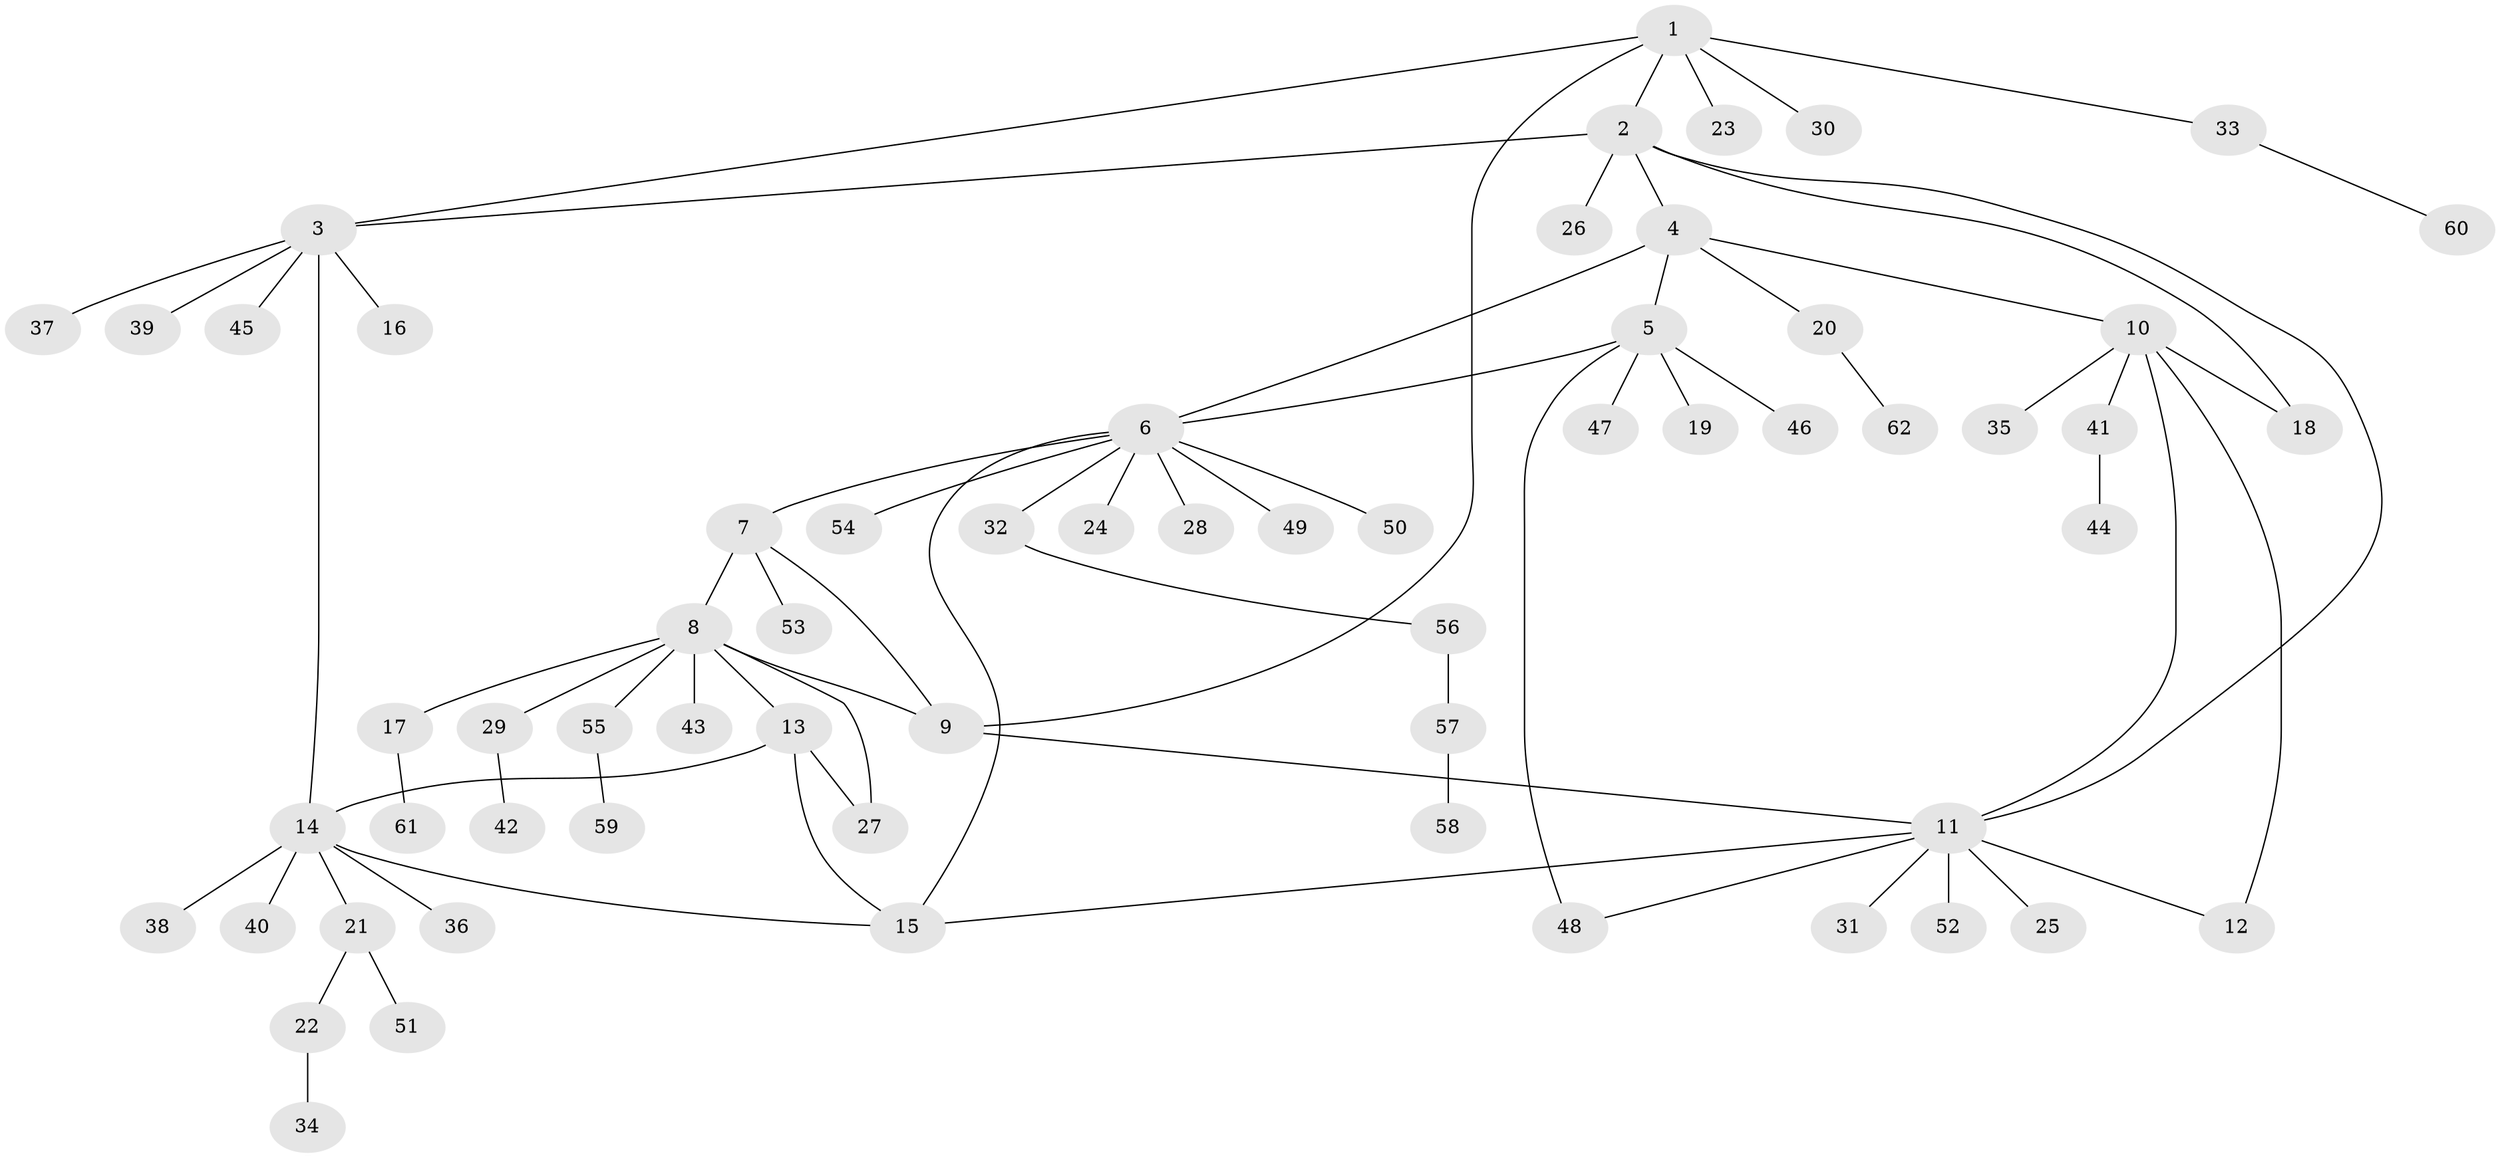 // coarse degree distribution, {6: 0.0425531914893617, 8: 0.02127659574468085, 5: 0.0851063829787234, 9: 0.02127659574468085, 7: 0.02127659574468085, 11: 0.02127659574468085, 1: 0.6382978723404256, 2: 0.1276595744680851, 3: 0.02127659574468085}
// Generated by graph-tools (version 1.1) at 2025/24/03/03/25 07:24:17]
// undirected, 62 vertices, 75 edges
graph export_dot {
graph [start="1"]
  node [color=gray90,style=filled];
  1;
  2;
  3;
  4;
  5;
  6;
  7;
  8;
  9;
  10;
  11;
  12;
  13;
  14;
  15;
  16;
  17;
  18;
  19;
  20;
  21;
  22;
  23;
  24;
  25;
  26;
  27;
  28;
  29;
  30;
  31;
  32;
  33;
  34;
  35;
  36;
  37;
  38;
  39;
  40;
  41;
  42;
  43;
  44;
  45;
  46;
  47;
  48;
  49;
  50;
  51;
  52;
  53;
  54;
  55;
  56;
  57;
  58;
  59;
  60;
  61;
  62;
  1 -- 2;
  1 -- 3;
  1 -- 9;
  1 -- 23;
  1 -- 30;
  1 -- 33;
  2 -- 3;
  2 -- 4;
  2 -- 11;
  2 -- 18;
  2 -- 26;
  3 -- 14;
  3 -- 16;
  3 -- 37;
  3 -- 39;
  3 -- 45;
  4 -- 5;
  4 -- 6;
  4 -- 10;
  4 -- 20;
  5 -- 6;
  5 -- 19;
  5 -- 46;
  5 -- 47;
  5 -- 48;
  6 -- 7;
  6 -- 15;
  6 -- 24;
  6 -- 28;
  6 -- 32;
  6 -- 49;
  6 -- 50;
  6 -- 54;
  7 -- 8;
  7 -- 9;
  7 -- 53;
  8 -- 9;
  8 -- 13;
  8 -- 17;
  8 -- 27;
  8 -- 29;
  8 -- 43;
  8 -- 55;
  9 -- 11;
  10 -- 11;
  10 -- 12;
  10 -- 18;
  10 -- 35;
  10 -- 41;
  11 -- 12;
  11 -- 15;
  11 -- 25;
  11 -- 31;
  11 -- 48;
  11 -- 52;
  13 -- 14;
  13 -- 15;
  13 -- 27;
  14 -- 15;
  14 -- 21;
  14 -- 36;
  14 -- 38;
  14 -- 40;
  17 -- 61;
  20 -- 62;
  21 -- 22;
  21 -- 51;
  22 -- 34;
  29 -- 42;
  32 -- 56;
  33 -- 60;
  41 -- 44;
  55 -- 59;
  56 -- 57;
  57 -- 58;
}
